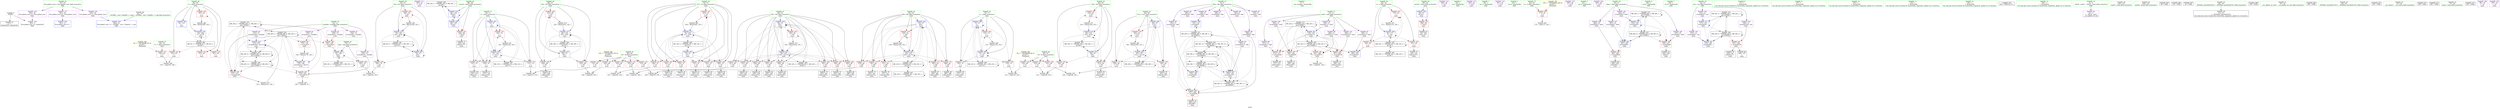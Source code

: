 digraph "SVFG" {
	label="SVFG";

	Node0x56217f59d7e0 [shape=record,color=grey,label="{NodeID: 0\nNullPtr}"];
	Node0x56217f59d7e0 -> Node0x56217f5a4110[style=solid];
	Node0x56217f59d7e0 -> Node0x56217f5d0db0[style=solid];
	Node0x56217f5ff3f0 [shape=record,color=yellow,style=double,label="{NodeID: 360\n4V_1 = ENCHI(MR_4V_0)\npts\{63 \}\nFun[main]}"];
	Node0x56217f5ff3f0 -> Node0x56217f5d3080[style=dashed];
	Node0x56217f5ddac0 [shape=record,color=grey,label="{NodeID: 277\n166 = cmp(164, 165, )\n}"];
	Node0x56217f5d0db0 [shape=record,color=blue, style = dotted,label="{NodeID: 194\n383\<--3\nllvm.global_ctors_2\<--dummyVal\nGlob }"];
	Node0x56217f5ce970 [shape=record,color=purple,label="{NodeID: 111\n109\<--20\n\<--.str.1\nmain\n}"];
	Node0x56217f5a1c00 [shape=record,color=green,label="{NodeID: 28\n64\<--65\nt\<--t_field_insensitive\nmain\n}"];
	Node0x56217f5a1c00 -> Node0x56217f5d3150[style=solid];
	Node0x56217f5a1c00 -> Node0x56217f5d3220[style=solid];
	Node0x56217f5a1c00 -> Node0x56217f5d32f0[style=solid];
	Node0x56217f5a1c00 -> Node0x56217f5d33c0[style=solid];
	Node0x56217f5a1c00 -> Node0x56217f5d0f50[style=solid];
	Node0x56217f5a1c00 -> Node0x56217f5d2af0[style=solid];
	Node0x56217f5ed2c0 [shape=record,color=black,label="{NodeID: 305\nMR_30V_2 = PHI(MR_30V_6, MR_30V_1, )\npts\{89 \}\n}"];
	Node0x56217f5ed2c0 -> Node0x56217f5d2130[style=dashed];
	Node0x56217f5d2470 [shape=record,color=blue,label="{NodeID: 222\n92\<--97\nj85\<--\nmain\n}"];
	Node0x56217f5d2470 -> Node0x56217f5d5920[style=dashed];
	Node0x56217f5d2470 -> Node0x56217f5d59f0[style=dashed];
	Node0x56217f5d2470 -> Node0x56217f5d5ac0[style=dashed];
	Node0x56217f5d2470 -> Node0x56217f5d5b90[style=dashed];
	Node0x56217f5d2470 -> Node0x56217f5d5c60[style=dashed];
	Node0x56217f5d2470 -> Node0x56217f5d5d30[style=dashed];
	Node0x56217f5d2470 -> Node0x56217f5d26e0[style=dashed];
	Node0x56217f5d2470 -> Node0x56217f5f90c0[style=dashed];
	Node0x56217f5d3f20 [shape=record,color=red,label="{NodeID: 139\n126\<--72\n\<--j\nmain\n}"];
	Node0x56217f5d3f20 -> Node0x56217f5a4380[style=solid];
	Node0x56217f5a4860 [shape=record,color=black,label="{NodeID: 56\n189\<--188\nidxprom35\<--\nmain\n}"];
	Node0x56217f5d55e0 [shape=record,color=red,label="{NodeID: 167\n269\<--90\n\<--i63\nmain\n}"];
	Node0x56217f5d55e0 -> Node0x56217f5cf2e0[style=solid];
	Node0x56217f5d0250 [shape=record,color=purple,label="{NodeID: 84\n128\<--8\narrayidx9\<--like\nmain\n}"];
	Node0x56217f5d0250 -> Node0x56217f5d11c0[style=solid];
	Node0x56217f59d6c0 [shape=record,color=green,label="{NodeID: 1\n7\<--1\n__dso_handle\<--dummyObj\nGlob }"];
	Node0x56217f5ddc40 [shape=record,color=grey,label="{NodeID: 278\n262 = cmp(261, 140, )\n}"];
	Node0x56217f5d0e80 [shape=record,color=blue,label="{NodeID: 195\n60\<--97\nretval\<--\nmain\n}"];
	Node0x56217f5d0e80 -> Node0x56217f5d2fb0[style=dashed];
	Node0x56217f5cea40 [shape=record,color=purple,label="{NodeID: 112\n168\<--20\n\<--.str.1\nmain\n}"];
	Node0x56217f5a1cd0 [shape=record,color=green,label="{NodeID: 29\n66\<--67\nN\<--N_field_insensitive\nmain\n}"];
	Node0x56217f5a1cd0 -> Node0x56217f5d3490[style=solid];
	Node0x56217f5a1cd0 -> Node0x56217f5d3560[style=solid];
	Node0x56217f5a1cd0 -> Node0x56217f5d3630[style=solid];
	Node0x56217f5ed7c0 [shape=record,color=black,label="{NodeID: 306\nMR_32V_2 = PHI(MR_32V_5, MR_32V_1, )\npts\{91 \}\n}"];
	Node0x56217f5ed7c0 -> Node0x56217f5d2200[style=dashed];
	Node0x56217f5d2540 [shape=record,color=blue,label="{NodeID: 223\n309\<--130\narrayidx107\<--\nmain\n}"];
	Node0x56217f5d2540 -> Node0x56217f5f31c0[style=dashed];
	Node0x56217f5d3ff0 [shape=record,color=red,label="{NodeID: 140\n132\<--72\n\<--j\nmain\n}"];
	Node0x56217f5d3ff0 -> Node0x56217f5dcd40[style=solid];
	Node0x56217f5ced60 [shape=record,color=black,label="{NodeID: 57\n192\<--191\nidxprom37\<--\nmain\n}"];
	Node0x56217f5d56b0 [shape=record,color=red,label="{NodeID: 168\n291\<--90\n\<--i63\nmain\n}"];
	Node0x56217f5d56b0 -> Node0x56217f5cf6f0[style=solid];
	Node0x56217f5d0320 [shape=record,color=purple,label="{NodeID: 85\n190\<--8\narrayidx36\<--like\nmain\n}"];
	Node0x56217f5a33e0 [shape=record,color=green,label="{NodeID: 2\n18\<--1\n.str\<--dummyObj\nGlob }"];
	Node0x56217f5ff5b0 [shape=record,color=yellow,style=double,label="{NodeID: 362\n8V_1 = ENCHI(MR_8V_0)\npts\{67 \}\nFun[main]}"];
	Node0x56217f5ff5b0 -> Node0x56217f5d3490[style=dashed];
	Node0x56217f5ff5b0 -> Node0x56217f5d3560[style=dashed];
	Node0x56217f5ff5b0 -> Node0x56217f5d3630[style=dashed];
	Node0x56217f5dddc0 [shape=record,color=grey,label="{NodeID: 279\n150 = cmp(148, 149, )\n}"];
	Node0x56217f5d0f50 [shape=record,color=blue,label="{NodeID: 196\n64\<--103\nt\<--\nmain\n}"];
	Node0x56217f5d0f50 -> Node0x56217f5ea1c0[style=dashed];
	Node0x56217f5ceb10 [shape=record,color=purple,label="{NodeID: 113\n334\<--22\n\<--.str.2\nmain\n}"];
	Node0x56217f5a1da0 [shape=record,color=green,label="{NodeID: 30\n68\<--69\nM\<--M_field_insensitive\nmain\n}"];
	Node0x56217f5a1da0 -> Node0x56217f5d3700[style=solid];
	Node0x56217f5a1da0 -> Node0x56217f5d37d0[style=solid];
	Node0x56217f5a1da0 -> Node0x56217f5d38a0[style=solid];
	Node0x56217f5a1da0 -> Node0x56217f5d3970[style=solid];
	Node0x56217f5a1da0 -> Node0x56217f5d3a40[style=solid];
	Node0x56217f5edcc0 [shape=record,color=black,label="{NodeID: 307\nMR_34V_2 = PHI(MR_34V_7, MR_34V_1, )\npts\{93 \}\n}"];
	Node0x56217f5edcc0 -> Node0x56217f5d2470[style=dashed];
	Node0x56217f5edcc0 -> Node0x56217f5edcc0[style=dashed];
	Node0x56217f5edcc0 -> Node0x56217f5f90c0[style=dashed];
	Node0x56217f5d2610 [shape=record,color=blue,label="{NodeID: 224\n313\<--315\narrayidx109\<--dec110\nmain\n}"];
	Node0x56217f5d2610 -> Node0x56217f5f36c0[style=dashed];
	Node0x56217f5d40c0 [shape=record,color=red,label="{NodeID: 141\n148\<--74\n\<--i15\nmain\n}"];
	Node0x56217f5d40c0 -> Node0x56217f5dddc0[style=solid];
	Node0x56217f5cedf0 [shape=record,color=black,label="{NodeID: 58\n214\<--213\nidxprom49\<--\nmain\n}"];
	Node0x56217f5d5780 [shape=record,color=red,label="{NodeID: 169\n304\<--90\n\<--i63\nmain\n}"];
	Node0x56217f5d5780 -> Node0x56217f5cfa30[style=solid];
	Node0x56217f5d03f0 [shape=record,color=purple,label="{NodeID: 86\n193\<--8\narrayidx38\<--like\nmain\n}"];
	Node0x56217f5d03f0 -> Node0x56217f5d19e0[style=solid];
	Node0x56217f5a3470 [shape=record,color=green,label="{NodeID: 3\n20\<--1\n.str.1\<--dummyObj\nGlob }"];
	Node0x56217f5ff690 [shape=record,color=yellow,style=double,label="{NodeID: 363\n10V_1 = ENCHI(MR_10V_0)\npts\{69 \}\nFun[main]}"];
	Node0x56217f5ff690 -> Node0x56217f5d3700[style=dashed];
	Node0x56217f5ff690 -> Node0x56217f5d37d0[style=dashed];
	Node0x56217f5ff690 -> Node0x56217f5d38a0[style=dashed];
	Node0x56217f5ff690 -> Node0x56217f5d3970[style=dashed];
	Node0x56217f5ff690 -> Node0x56217f5d3a40[style=dashed];
	Node0x56217f5ddf40 [shape=record,color=grey,label="{NodeID: 280\n211 = cmp(209, 210, )\n}"];
	Node0x56217f5d1020 [shape=record,color=blue,label="{NodeID: 197\n70\<--97\ni\<--\nmain\n}"];
	Node0x56217f5d1020 -> Node0x56217f5d3b10[style=dashed];
	Node0x56217f5d1020 -> Node0x56217f5d3be0[style=dashed];
	Node0x56217f5d1020 -> Node0x56217f5d3cb0[style=dashed];
	Node0x56217f5d1020 -> Node0x56217f5d3d80[style=dashed];
	Node0x56217f5d1020 -> Node0x56217f5d1430[style=dashed];
	Node0x56217f5d1020 -> Node0x56217f5ea6c0[style=dashed];
	Node0x56217f5cebe0 [shape=record,color=purple,label="{NodeID: 114\n351\<--24\n\<--.str.3\nmain\n}"];
	Node0x56217f5a1e70 [shape=record,color=green,label="{NodeID: 31\n70\<--71\ni\<--i_field_insensitive\nmain\n}"];
	Node0x56217f5a1e70 -> Node0x56217f5d3b10[style=solid];
	Node0x56217f5a1e70 -> Node0x56217f5d3be0[style=solid];
	Node0x56217f5a1e70 -> Node0x56217f5d3cb0[style=solid];
	Node0x56217f5a1e70 -> Node0x56217f5d3d80[style=solid];
	Node0x56217f5a1e70 -> Node0x56217f5d1020[style=solid];
	Node0x56217f5a1e70 -> Node0x56217f5d1430[style=solid];
	Node0x56217f5ee1c0 [shape=record,color=black,label="{NodeID: 308\nMR_36V_2 = PHI(MR_36V_3, MR_36V_1, )\npts\{95 \}\n}"];
	Node0x56217f5ee1c0 -> Node0x56217f5d2950[style=dashed];
	Node0x56217f5ee1c0 -> Node0x56217f5ee1c0[style=dashed];
	Node0x56217f5d26e0 [shape=record,color=blue,label="{NodeID: 225\n92\<--319\nj85\<--inc112\nmain\n}"];
	Node0x56217f5d26e0 -> Node0x56217f5d5920[style=dashed];
	Node0x56217f5d26e0 -> Node0x56217f5d59f0[style=dashed];
	Node0x56217f5d26e0 -> Node0x56217f5d5ac0[style=dashed];
	Node0x56217f5d26e0 -> Node0x56217f5d5b90[style=dashed];
	Node0x56217f5d26e0 -> Node0x56217f5d5c60[style=dashed];
	Node0x56217f5d26e0 -> Node0x56217f5d5d30[style=dashed];
	Node0x56217f5d26e0 -> Node0x56217f5d26e0[style=dashed];
	Node0x56217f5d26e0 -> Node0x56217f5f90c0[style=dashed];
	Node0x56217f5d4190 [shape=record,color=red,label="{NodeID: 142\n152\<--74\n\<--i15\nmain\n}"];
	Node0x56217f5d4190 -> Node0x56217f5a4520[style=solid];
	Node0x56217f5cee80 [shape=record,color=black,label="{NodeID: 59\n229\<--228\nidxprom58\<--\nmain\n}"];
	Node0x56217f5d5850 [shape=record,color=red,label="{NodeID: 170\n324\<--90\n\<--i63\nmain\n}"];
	Node0x56217f5d5850 -> Node0x56217f5dd340[style=solid];
	Node0x56217f5d04c0 [shape=record,color=purple,label="{NodeID: 87\n290\<--8\narrayidx94\<--like\nmain\n}"];
	Node0x56217f5a2a80 [shape=record,color=green,label="{NodeID: 4\n22\<--1\n.str.2\<--dummyObj\nGlob }"];
	Node0x56217f5de0c0 [shape=record,color=grey,label="{NodeID: 281\n174 = cmp(173, 103, )\n}"];
	Node0x56217f5d10f0 [shape=record,color=blue,label="{NodeID: 198\n72\<--97\nj\<--\nmain\n}"];
	Node0x56217f5d10f0 -> Node0x56217f5d3e50[style=dashed];
	Node0x56217f5d10f0 -> Node0x56217f5d3f20[style=dashed];
	Node0x56217f5d10f0 -> Node0x56217f5d3ff0[style=dashed];
	Node0x56217f5d10f0 -> Node0x56217f5d10f0[style=dashed];
	Node0x56217f5d10f0 -> Node0x56217f5d1290[style=dashed];
	Node0x56217f5d10f0 -> Node0x56217f5eabc0[style=dashed];
	Node0x56217f5cecb0 [shape=record,color=purple,label="{NodeID: 115\n358\<--26\n\<--.str.4\nmain\n}"];
	Node0x56217f5a1f40 [shape=record,color=green,label="{NodeID: 32\n72\<--73\nj\<--j_field_insensitive\nmain\n}"];
	Node0x56217f5a1f40 -> Node0x56217f5d3e50[style=solid];
	Node0x56217f5a1f40 -> Node0x56217f5d3f20[style=solid];
	Node0x56217f5a1f40 -> Node0x56217f5d3ff0[style=solid];
	Node0x56217f5a1f40 -> Node0x56217f5d10f0[style=solid];
	Node0x56217f5a1f40 -> Node0x56217f5d1290[style=solid];
	Node0x56217f5ee6c0 [shape=record,color=black,label="{NodeID: 309\nMR_38V_2 = PHI(MR_38V_14, MR_38V_1, )\npts\{90000 \}\n}"];
	Node0x56217f5ee6c0 -> Node0x56217f5d66f0[style=dashed];
	Node0x56217f5ee6c0 -> Node0x56217f5d2540[style=dashed];
	Node0x56217f5ee6c0 -> Node0x56217f5e92c0[style=dashed];
	Node0x56217f5ee6c0 -> Node0x56217f5ee6c0[style=dashed];
	Node0x56217f5ee6c0 -> Node0x56217f5f31c0[style=dashed];
	Node0x56217f5ee6c0 -> Node0x56217f5f54c0[style=dashed];
	Node0x56217f5ee6c0 -> Node0x56217f5f95c0[style=dashed];
	Node0x56217f5d27b0 [shape=record,color=blue,label="{NodeID: 226\n88\<--195\nfound\<--\nmain\n}"];
	Node0x56217f5d27b0 -> Node0x56217f5d5100[style=dashed];
	Node0x56217f5d27b0 -> Node0x56217f5d2130[style=dashed];
	Node0x56217f5d27b0 -> Node0x56217f5ed2c0[style=dashed];
	Node0x56217f5d4260 [shape=record,color=red,label="{NodeID: 143\n157\<--74\n\<--i15\nmain\n}"];
	Node0x56217f5d4260 -> Node0x56217f5a45f0[style=solid];
	Node0x56217f5cef10 [shape=record,color=black,label="{NodeID: 60\n246\<--245\nidxprom67\<--\nmain\n}"];
	Node0x56217f5d5920 [shape=record,color=red,label="{NodeID: 171\n278\<--92\n\<--j85\nmain\n}"];
	Node0x56217f5d5920 -> Node0x56217f5de3c0[style=solid];
	Node0x56217f5d0590 [shape=record,color=purple,label="{NodeID: 88\n296\<--8\narrayidx98\<--like\nmain\n}"];
	Node0x56217f5d0590 -> Node0x56217f5d66f0[style=solid];
	Node0x56217f5a2b10 [shape=record,color=green,label="{NodeID: 5\n24\<--1\n.str.3\<--dummyObj\nGlob }"];
	Node0x56217f5de240 [shape=record,color=grey,label="{NodeID: 282\n226 = cmp(224, 225, )\n}"];
	Node0x56217f5d11c0 [shape=record,color=blue,label="{NodeID: 199\n128\<--130\narrayidx9\<--\nmain\n}"];
	Node0x56217f5d11c0 -> Node0x56217f5f54c0[style=dashed];
	Node0x56217f5d2c70 [shape=record,color=purple,label="{NodeID: 116\n362\<--28\n\<--.str.5\nmain\n}"];
	Node0x56217f5a2010 [shape=record,color=green,label="{NodeID: 33\n74\<--75\ni15\<--i15_field_insensitive\nmain\n}"];
	Node0x56217f5a2010 -> Node0x56217f5d40c0[style=solid];
	Node0x56217f5a2010 -> Node0x56217f5d4190[style=solid];
	Node0x56217f5a2010 -> Node0x56217f5d4260[style=solid];
	Node0x56217f5a2010 -> Node0x56217f5d4330[style=solid];
	Node0x56217f5a2010 -> Node0x56217f5d4400[style=solid];
	Node0x56217f5a2010 -> Node0x56217f5d44d0[style=solid];
	Node0x56217f5a2010 -> Node0x56217f5d45a0[style=solid];
	Node0x56217f5a2010 -> Node0x56217f5d1500[style=solid];
	Node0x56217f5a2010 -> Node0x56217f5d1b80[style=solid];
	Node0x56217f5eebc0 [shape=record,color=black,label="{NodeID: 310\nMR_40V_2 = PHI(MR_40V_11, MR_40V_1, )\npts\{110000 \}\n}"];
	Node0x56217f5eebc0 -> Node0x56217f5d6070[style=dashed];
	Node0x56217f5eebc0 -> Node0x56217f5d62e0[style=dashed];
	Node0x56217f5eebc0 -> Node0x56217f5d6890[style=dashed];
	Node0x56217f5eebc0 -> Node0x56217f5d2610[style=dashed];
	Node0x56217f5eebc0 -> Node0x56217f5e97c0[style=dashed];
	Node0x56217f5eebc0 -> Node0x56217f5eebc0[style=dashed];
	Node0x56217f5eebc0 -> Node0x56217f5f36c0[style=dashed];
	Node0x56217f5eebc0 -> Node0x56217f5f9ac0[style=dashed];
	Node0x56217f5d2880 [shape=record,color=blue,label="{NodeID: 227\n90\<--325\ni63\<--inc115\nmain\n}"];
	Node0x56217f5d2880 -> Node0x56217f5d51d0[style=dashed];
	Node0x56217f5d2880 -> Node0x56217f5d52a0[style=dashed];
	Node0x56217f5d2880 -> Node0x56217f5d5370[style=dashed];
	Node0x56217f5d2880 -> Node0x56217f5d5440[style=dashed];
	Node0x56217f5d2880 -> Node0x56217f5d5510[style=dashed];
	Node0x56217f5d2880 -> Node0x56217f5d55e0[style=dashed];
	Node0x56217f5d2880 -> Node0x56217f5d56b0[style=dashed];
	Node0x56217f5d2880 -> Node0x56217f5d5780[style=dashed];
	Node0x56217f5d2880 -> Node0x56217f5d5850[style=dashed];
	Node0x56217f5d2880 -> Node0x56217f5d2200[style=dashed];
	Node0x56217f5d2880 -> Node0x56217f5d2880[style=dashed];
	Node0x56217f5d2880 -> Node0x56217f5ed7c0[style=dashed];
	Node0x56217f5d4330 [shape=record,color=red,label="{NodeID: 144\n176\<--74\n\<--i15\nmain\n}"];
	Node0x56217f5d4330 -> Node0x56217f5a46c0[style=solid];
	Node0x56217f5cefa0 [shape=record,color=black,label="{NodeID: 61\n249\<--248\ntobool\<--\nmain\n}"];
	Node0x56217f5d59f0 [shape=record,color=red,label="{NodeID: 172\n282\<--92\n\<--j85\nmain\n}"];
	Node0x56217f5d59f0 -> Node0x56217f5cf480[style=solid];
	Node0x56217f5d0660 [shape=record,color=purple,label="{NodeID: 89\n303\<--8\narrayidx103\<--like\nmain\n}"];
	Node0x56217f5a3920 [shape=record,color=green,label="{NodeID: 6\n26\<--1\n.str.4\<--dummyObj\nGlob }"];
	Node0x56217f5de3c0 [shape=record,color=grey,label="{NodeID: 283\n280 = cmp(278, 279, )\n}"];
	Node0x56217f5d1290 [shape=record,color=blue,label="{NodeID: 200\n72\<--133\nj\<--inc\nmain\n}"];
	Node0x56217f5d1290 -> Node0x56217f5d3e50[style=dashed];
	Node0x56217f5d1290 -> Node0x56217f5d3f20[style=dashed];
	Node0x56217f5d1290 -> Node0x56217f5d3ff0[style=dashed];
	Node0x56217f5d1290 -> Node0x56217f5d10f0[style=dashed];
	Node0x56217f5d1290 -> Node0x56217f5d1290[style=dashed];
	Node0x56217f5d1290 -> Node0x56217f5eabc0[style=dashed];
	Node0x56217f5d2d40 [shape=record,color=purple,label="{NodeID: 117\n381\<--30\nllvm.global_ctors_0\<--llvm.global_ctors\nGlob }"];
	Node0x56217f5d2d40 -> Node0x56217f5d0c10[style=solid];
	Node0x56217f5a20e0 [shape=record,color=green,label="{NodeID: 34\n76\<--77\ntmp\<--tmp_field_insensitive\nmain\n}"];
	Node0x56217f5a20e0 -> Node0x56217f5d4670[style=solid];
	Node0x56217f5a20e0 -> Node0x56217f5d15d0[style=solid];
	Node0x56217f5ef0c0 [shape=record,color=black,label="{NodeID: 311\nMR_42V_2 = PHI(MR_42V_5, MR_42V_1, )\npts\{130000 \}\n}"];
	Node0x56217f5ef0c0 -> Node0x56217f5d63b0[style=dashed];
	Node0x56217f5ef0c0 -> Node0x56217f5d6480[style=dashed];
	Node0x56217f5ef0c0 -> Node0x56217f5d6620[style=dashed];
	Node0x56217f5ef0c0 -> Node0x56217f5d67c0[style=dashed];
	Node0x56217f5ef0c0 -> Node0x56217f5d1360[style=dashed];
	Node0x56217f5ef0c0 -> Node0x56217f5e9cc0[style=dashed];
	Node0x56217f5ef0c0 -> Node0x56217f5ef0c0[style=dashed];
	Node0x56217f5d2950 [shape=record,color=blue,label="{NodeID: 228\n94\<--97\ni121\<--\nmain\n}"];
	Node0x56217f5d2950 -> Node0x56217f5d5e00[style=dashed];
	Node0x56217f5d2950 -> Node0x56217f5d5ed0[style=dashed];
	Node0x56217f5d2950 -> Node0x56217f5d5fa0[style=dashed];
	Node0x56217f5d2950 -> Node0x56217f5d2a20[style=dashed];
	Node0x56217f5d2950 -> Node0x56217f5ee1c0[style=dashed];
	Node0x56217f5d4400 [shape=record,color=red,label="{NodeID: 145\n183\<--74\n\<--i15\nmain\n}"];
	Node0x56217f5d4400 -> Node0x56217f5a4790[style=solid];
	Node0x56217f5cf070 [shape=record,color=black,label="{NodeID: 62\n252\<--251\nidxprom69\<--\nmain\n}"];
	Node0x56217f5d5ac0 [shape=record,color=red,label="{NodeID: 173\n288\<--92\n\<--j85\nmain\n}"];
	Node0x56217f5d5ac0 -> Node0x56217f5cf620[style=solid];
	Node0x56217f5d0730 [shape=record,color=purple,label="{NodeID: 90\n309\<--8\narrayidx107\<--like\nmain\n}"];
	Node0x56217f5d0730 -> Node0x56217f5d2540[style=solid];
	Node0x56217f5a39b0 [shape=record,color=green,label="{NodeID: 7\n28\<--1\n.str.5\<--dummyObj\nGlob }"];
	Node0x56217f5de540 [shape=record,color=grey,label="{NodeID: 284\n107 = cmp(105, 106, )\n}"];
	Node0x56217f5d1360 [shape=record,color=blue,label="{NodeID: 201\n138\<--140\narrayidx11\<--\nmain\n}"];
	Node0x56217f5d1360 -> Node0x56217f5d63b0[style=dashed];
	Node0x56217f5d1360 -> Node0x56217f5d6480[style=dashed];
	Node0x56217f5d1360 -> Node0x56217f5d6620[style=dashed];
	Node0x56217f5d1360 -> Node0x56217f5d67c0[style=dashed];
	Node0x56217f5d1360 -> Node0x56217f5d1360[style=dashed];
	Node0x56217f5d1360 -> Node0x56217f5e9cc0[style=dashed];
	Node0x56217f5d1360 -> Node0x56217f5ef0c0[style=dashed];
	Node0x56217f5d2e10 [shape=record,color=purple,label="{NodeID: 118\n382\<--30\nllvm.global_ctors_1\<--llvm.global_ctors\nGlob }"];
	Node0x56217f5d2e10 -> Node0x56217f5d0ce0[style=solid];
	Node0x56217f5a21b0 [shape=record,color=green,label="{NodeID: 35\n78\<--79\nj24\<--j24_field_insensitive\nmain\n}"];
	Node0x56217f5a21b0 -> Node0x56217f5d4740[style=solid];
	Node0x56217f5a21b0 -> Node0x56217f5d4810[style=solid];
	Node0x56217f5a21b0 -> Node0x56217f5d16a0[style=solid];
	Node0x56217f5a21b0 -> Node0x56217f5d1ab0[style=solid];
	Node0x56217f5ef5c0 [shape=record,color=black,label="{NodeID: 312\nMR_44V_2 = PHI(MR_44V_7, MR_44V_1, )\npts\{150000 \}\n}"];
	Node0x56217f5ef5c0 -> Node0x56217f5d1d20[style=dashed];
	Node0x56217f5ef5c0 -> Node0x56217f5d23a0[style=dashed];
	Node0x56217f5ef5c0 -> Node0x56217f5ef5c0[style=dashed];
	Node0x56217f5ef5c0 -> Node0x56217f5f9fc0[style=dashed];
	Node0x56217f5d2a20 [shape=record,color=blue,label="{NodeID: 229\n94\<--355\ni121\<--inc130\nmain\n}"];
	Node0x56217f5d2a20 -> Node0x56217f5d5e00[style=dashed];
	Node0x56217f5d2a20 -> Node0x56217f5d5ed0[style=dashed];
	Node0x56217f5d2a20 -> Node0x56217f5d5fa0[style=dashed];
	Node0x56217f5d2a20 -> Node0x56217f5d2a20[style=dashed];
	Node0x56217f5d2a20 -> Node0x56217f5ee1c0[style=dashed];
	Node0x56217f5d44d0 [shape=record,color=red,label="{NodeID: 146\n188\<--74\n\<--i15\nmain\n}"];
	Node0x56217f5d44d0 -> Node0x56217f5a4860[style=solid];
	Node0x56217f5cf140 [shape=record,color=black,label="{NodeID: 63\n259\<--258\nidxprom74\<--\nmain\n}"];
	Node0x56217f5d5b90 [shape=record,color=red,label="{NodeID: 174\n301\<--92\n\<--j85\nmain\n}"];
	Node0x56217f5d5b90 -> Node0x56217f5cf960[style=solid];
	Node0x56217f5d0800 [shape=record,color=purple,label="{NodeID: 91\n154\<--10\narrayidx20\<--numlike\nmain\n}"];
	Node0x56217f5a3a40 [shape=record,color=green,label="{NodeID: 8\n31\<--1\n\<--dummyObj\nCan only get source location for instruction, argument, global var or function.}"];
	Node0x56217f5de6c0 [shape=record,color=grey,label="{NodeID: 285\n121 = cmp(119, 120, )\n}"];
	Node0x56217f5d1430 [shape=record,color=blue,label="{NodeID: 202\n70\<--143\ni\<--inc13\nmain\n}"];
	Node0x56217f5d1430 -> Node0x56217f5d3b10[style=dashed];
	Node0x56217f5d1430 -> Node0x56217f5d3be0[style=dashed];
	Node0x56217f5d1430 -> Node0x56217f5d3cb0[style=dashed];
	Node0x56217f5d1430 -> Node0x56217f5d3d80[style=dashed];
	Node0x56217f5d1430 -> Node0x56217f5d1430[style=dashed];
	Node0x56217f5d1430 -> Node0x56217f5ea6c0[style=dashed];
	Node0x56217f5d2ee0 [shape=record,color=purple,label="{NodeID: 119\n383\<--30\nllvm.global_ctors_2\<--llvm.global_ctors\nGlob }"];
	Node0x56217f5d2ee0 -> Node0x56217f5d0db0[style=solid];
	Node0x56217f5a2280 [shape=record,color=green,label="{NodeID: 36\n80\<--81\na\<--a_field_insensitive\nmain\n}"];
	Node0x56217f5a2280 -> Node0x56217f5d48e0[style=solid];
	Node0x56217f5a2280 -> Node0x56217f5d49b0[style=solid];
	Node0x56217f5a2280 -> Node0x56217f5d4a80[style=solid];
	Node0x56217f5a2280 -> Node0x56217f5d1770[style=solid];
	Node0x56217f5efac0 [shape=record,color=black,label="{NodeID: 313\nMR_46V_2 = PHI(MR_46V_7, MR_46V_1, )\npts\{170000 \}\n}"];
	Node0x56217f5efac0 -> Node0x56217f5d6210[style=dashed];
	Node0x56217f5efac0 -> Node0x56217f5d1f90[style=dashed];
	Node0x56217f5efac0 -> Node0x56217f5d22d0[style=dashed];
	Node0x56217f5efac0 -> Node0x56217f5efac0[style=dashed];
	Node0x56217f5efac0 -> Node0x56217f5fa4c0[style=dashed];
	Node0x56217f5d2af0 [shape=record,color=blue,label="{NodeID: 230\n64\<--366\nt\<--inc135\nmain\n}"];
	Node0x56217f5d2af0 -> Node0x56217f5ea1c0[style=dashed];
	Node0x56217f5d45a0 [shape=record,color=red,label="{NodeID: 147\n203\<--74\n\<--i15\nmain\n}"];
	Node0x56217f5d45a0 -> Node0x56217f5dc740[style=solid];
	Node0x56217f5cf210 [shape=record,color=black,label="{NodeID: 64\n266\<--265\nidxprom79\<--\nmain\n}"];
	Node0x56217f5d5c60 [shape=record,color=red,label="{NodeID: 175\n311\<--92\n\<--j85\nmain\n}"];
	Node0x56217f5d5c60 -> Node0x56217f5cfbd0[style=solid];
	Node0x56217f5d08d0 [shape=record,color=purple,label="{NodeID: 92\n159\<--10\narrayidx23\<--numlike\nmain\n}"];
	Node0x56217f5d08d0 -> Node0x56217f5d6070[style=solid];
	Node0x56217f5a2d60 [shape=record,color=green,label="{NodeID: 9\n97\<--1\n\<--dummyObj\nCan only get source location for instruction, argument, global var or function.}"];
	Node0x56217f5de840 [shape=record,color=grey,label="{NodeID: 286\n115 = cmp(113, 114, )\n}"];
	Node0x56217f5d1500 [shape=record,color=blue,label="{NodeID: 203\n74\<--97\ni15\<--\nmain\n}"];
	Node0x56217f5d1500 -> Node0x56217f5d40c0[style=dashed];
	Node0x56217f5d1500 -> Node0x56217f5d4190[style=dashed];
	Node0x56217f5d1500 -> Node0x56217f5d4260[style=dashed];
	Node0x56217f5d1500 -> Node0x56217f5d4330[style=dashed];
	Node0x56217f5d1500 -> Node0x56217f5d4400[style=dashed];
	Node0x56217f5d1500 -> Node0x56217f5d44d0[style=dashed];
	Node0x56217f5d1500 -> Node0x56217f5d45a0[style=dashed];
	Node0x56217f5d1500 -> Node0x56217f5d1b80[style=dashed];
	Node0x56217f5d1500 -> Node0x56217f5eb0c0[style=dashed];
	Node0x56217f5d2fb0 [shape=record,color=red,label="{NodeID: 120\n369\<--60\n\<--retval\nmain\n}"];
	Node0x56217f5d2fb0 -> Node0x56217f5cffe0[style=solid];
	Node0x56217f5a2350 [shape=record,color=green,label="{NodeID: 37\n82\<--83\nb\<--b_field_insensitive\nmain\n}"];
	Node0x56217f5a2350 -> Node0x56217f5d4b50[style=solid];
	Node0x56217f5d4670 [shape=record,color=red,label="{NodeID: 148\n165\<--76\n\<--tmp\nmain\n}"];
	Node0x56217f5d4670 -> Node0x56217f5ddac0[style=solid];
	Node0x56217f5cf2e0 [shape=record,color=black,label="{NodeID: 65\n270\<--269\nidxprom81\<--\nmain\n}"];
	Node0x56217f5d5d30 [shape=record,color=red,label="{NodeID: 176\n318\<--92\n\<--j85\nmain\n}"];
	Node0x56217f5d5d30 -> Node0x56217f5dcec0[style=solid];
	Node0x56217f5d09a0 [shape=record,color=purple,label="{NodeID: 93\n178\<--10\narrayidx31\<--numlike\nmain\n}"];
	Node0x56217f5d09a0 -> Node0x56217f5d6140[style=solid];
	Node0x56217f5d09a0 -> Node0x56217f5d1840[style=solid];
	Node0x56217f5a2df0 [shape=record,color=green,label="{NodeID: 10\n103\<--1\n\<--dummyObj\nCan only get source location for instruction, argument, global var or function.}"];
	Node0x56217f5ffcb0 [shape=record,color=yellow,style=double,label="{NodeID: 370\n24V_1 = ENCHI(MR_24V_0)\npts\{83 \}\nFun[main]}"];
	Node0x56217f5ffcb0 -> Node0x56217f5d4b50[style=dashed];
	Node0x56217f5de9c0 [shape=record,color=grey,label="{NodeID: 287\n255 = cmp(254, 97, )\n}"];
	Node0x56217f5d15d0 [shape=record,color=blue,label="{NodeID: 204\n76\<--160\ntmp\<--\nmain\n}"];
	Node0x56217f5d15d0 -> Node0x56217f5d4670[style=dashed];
	Node0x56217f5d15d0 -> Node0x56217f5d15d0[style=dashed];
	Node0x56217f5d15d0 -> Node0x56217f5eb5c0[style=dashed];
	Node0x56217f5d3080 [shape=record,color=red,label="{NodeID: 121\n106\<--62\n\<--T\nmain\n}"];
	Node0x56217f5d3080 -> Node0x56217f5de540[style=solid];
	Node0x56217f5a2420 [shape=record,color=green,label="{NodeID: 38\n84\<--85\ni45\<--i45_field_insensitive\nmain\n}"];
	Node0x56217f5a2420 -> Node0x56217f5d4c20[style=solid];
	Node0x56217f5a2420 -> Node0x56217f5d4cf0[style=solid];
	Node0x56217f5a2420 -> Node0x56217f5d4dc0[style=solid];
	Node0x56217f5a2420 -> Node0x56217f5d1c50[style=solid];
	Node0x56217f5a2420 -> Node0x56217f5d1df0[style=solid];
	Node0x56217f5d4740 [shape=record,color=red,label="{NodeID: 149\n164\<--78\n\<--j24\nmain\n}"];
	Node0x56217f5d4740 -> Node0x56217f5ddac0[style=solid];
	Node0x56217f5cf3b0 [shape=record,color=black,label="{NodeID: 66\n273\<--272\nidxprom83\<--\nmain\n}"];
	Node0x56217f5f90c0 [shape=record,color=black,label="{NodeID: 343\nMR_34V_8 = PHI(MR_34V_5, MR_34V_3, )\npts\{93 \}\n}"];
	Node0x56217f5f90c0 -> Node0x56217f5d2470[style=dashed];
	Node0x56217f5f90c0 -> Node0x56217f5edcc0[style=dashed];
	Node0x56217f5f90c0 -> Node0x56217f5f90c0[style=dashed];
	Node0x56217f5d5e00 [shape=record,color=red,label="{NodeID: 177\n340\<--94\n\<--i121\nmain\n}"];
	Node0x56217f5d5e00 -> Node0x56217f5dd940[style=solid];
	Node0x56217f5d0a70 [shape=record,color=purple,label="{NodeID: 94\n253\<--10\narrayidx70\<--numlike\nmain\n}"];
	Node0x56217f5d0a70 -> Node0x56217f5d62e0[style=solid];
	Node0x56217f5a2ec0 [shape=record,color=green,label="{NodeID: 11\n130\<--1\n\<--dummyObj\nCan only get source location for instruction, argument, global var or function.}"];
	Node0x56217f5deb40 [shape=record,color=grey,label="{NodeID: 288\n243 = cmp(241, 242, )\n}"];
	Node0x56217f5d16a0 [shape=record,color=blue,label="{NodeID: 205\n78\<--97\nj24\<--\nmain\n}"];
	Node0x56217f5d16a0 -> Node0x56217f5d4740[style=dashed];
	Node0x56217f5d16a0 -> Node0x56217f5d4810[style=dashed];
	Node0x56217f5d16a0 -> Node0x56217f5d16a0[style=dashed];
	Node0x56217f5d16a0 -> Node0x56217f5d1ab0[style=dashed];
	Node0x56217f5d16a0 -> Node0x56217f5ec2d0[style=dashed];
	Node0x56217f5d3150 [shape=record,color=red,label="{NodeID: 122\n105\<--64\n\<--t\nmain\n}"];
	Node0x56217f5d3150 -> Node0x56217f5de540[style=solid];
	Node0x56217f5a24f0 [shape=record,color=green,label="{NodeID: 39\n86\<--87\ni54\<--i54_field_insensitive\nmain\n}"];
	Node0x56217f5a24f0 -> Node0x56217f5d4e90[style=solid];
	Node0x56217f5a24f0 -> Node0x56217f5d4f60[style=solid];
	Node0x56217f5a24f0 -> Node0x56217f5d5030[style=solid];
	Node0x56217f5a24f0 -> Node0x56217f5d1ec0[style=solid];
	Node0x56217f5a24f0 -> Node0x56217f5d2060[style=solid];
	Node0x56217f5d4810 [shape=record,color=red,label="{NodeID: 150\n198\<--78\n\<--j24\nmain\n}"];
	Node0x56217f5d4810 -> Node0x56217f5dc5c0[style=solid];
	Node0x56217f5cf480 [shape=record,color=black,label="{NodeID: 67\n283\<--282\nidxprom89\<--\nmain\n}"];
	Node0x56217f5f95c0 [shape=record,color=black,label="{NodeID: 344\nMR_38V_15 = PHI(MR_38V_11, MR_38V_10, )\npts\{90000 \}\n}"];
	Node0x56217f5f95c0 -> Node0x56217f5d66f0[style=dashed];
	Node0x56217f5f95c0 -> Node0x56217f5d2540[style=dashed];
	Node0x56217f5f95c0 -> Node0x56217f5ee6c0[style=dashed];
	Node0x56217f5f95c0 -> Node0x56217f5f31c0[style=dashed];
	Node0x56217f5f95c0 -> Node0x56217f5f95c0[style=dashed];
	Node0x56217f5d5ed0 [shape=record,color=red,label="{NodeID: 178\n344\<--94\n\<--i121\nmain\n}"];
	Node0x56217f5d5ed0 -> Node0x56217f5cfd70[style=solid];
	Node0x56217f5d0b40 [shape=record,color=purple,label="{NodeID: 95\n313\<--10\narrayidx109\<--numlike\nmain\n}"];
	Node0x56217f5d0b40 -> Node0x56217f5d6890[style=solid];
	Node0x56217f5d0b40 -> Node0x56217f5d2610[style=solid];
	Node0x56217f5a1710 [shape=record,color=green,label="{NodeID: 12\n140\<--1\n\<--dummyObj\nCan only get source location for instruction, argument, global var or function.}"];
	Node0x56217f5d1770 [shape=record,color=blue,label="{NodeID: 206\n80\<--171\na\<--dec\nmain\n}"];
	Node0x56217f5d1770 -> Node0x56217f5d48e0[style=dashed];
	Node0x56217f5d1770 -> Node0x56217f5d49b0[style=dashed];
	Node0x56217f5d1770 -> Node0x56217f5d4a80[style=dashed];
	Node0x56217f5d1770 -> Node0x56217f5d1770[style=dashed];
	Node0x56217f5d1770 -> Node0x56217f5fd4d0[style=dashed];
	Node0x56217f5d3220 [shape=record,color=red,label="{NodeID: 123\n333\<--64\n\<--t\nmain\n}"];
	Node0x56217f5a3b60 [shape=record,color=green,label="{NodeID: 40\n88\<--89\nfound\<--found_field_insensitive\nmain\n}"];
	Node0x56217f5a3b60 -> Node0x56217f5d5100[style=solid];
	Node0x56217f5a3b60 -> Node0x56217f5d2130[style=solid];
	Node0x56217f5a3b60 -> Node0x56217f5d27b0[style=solid];
	Node0x56217f5d48e0 [shape=record,color=red,label="{NodeID: 151\n170\<--80\n\<--a\nmain\n}"];
	Node0x56217f5d48e0 -> Node0x56217f5dd4c0[style=solid];
	Node0x56217f5cf550 [shape=record,color=black,label="{NodeID: 68\n286\<--285\ntobool91\<--\nmain\n}"];
	Node0x56217f5f9ac0 [shape=record,color=black,label="{NodeID: 345\nMR_40V_12 = PHI(MR_40V_8, MR_40V_7, )\npts\{110000 \}\n}"];
	Node0x56217f5f9ac0 -> Node0x56217f5d62e0[style=dashed];
	Node0x56217f5f9ac0 -> Node0x56217f5d6890[style=dashed];
	Node0x56217f5f9ac0 -> Node0x56217f5d2610[style=dashed];
	Node0x56217f5f9ac0 -> Node0x56217f5eebc0[style=dashed];
	Node0x56217f5f9ac0 -> Node0x56217f5f36c0[style=dashed];
	Node0x56217f5f9ac0 -> Node0x56217f5f9ac0[style=dashed];
	Node0x56217f2a9c90 [shape=record,color=black,label="{NodeID: 262\n350 = PHI(103, 97, )\n}"];
	Node0x56217f5d5fa0 [shape=record,color=red,label="{NodeID: 179\n354\<--94\n\<--i121\nmain\n}"];
	Node0x56217f5d5fa0 -> Node0x56217f5dc8c0[style=solid];
	Node0x56217f5cdd40 [shape=record,color=purple,label="{NodeID: 96\n138\<--12\narrayidx11\<--malt\nmain\n}"];
	Node0x56217f5cdd40 -> Node0x56217f5d1360[style=solid];
	Node0x56217f5a17e0 [shape=record,color=green,label="{NodeID: 13\n195\<--1\n\<--dummyObj\nCan only get source location for instruction, argument, global var or function.}"];
	Node0x56217f5d1840 [shape=record,color=blue,label="{NodeID: 207\n178\<--180\narrayidx31\<--dec32\nmain\n}"];
	Node0x56217f5d1840 -> Node0x56217f5e97c0[style=dashed];
	Node0x56217f5d32f0 [shape=record,color=red,label="{NodeID: 124\n361\<--64\n\<--t\nmain\n}"];
	Node0x56217f5a3c30 [shape=record,color=green,label="{NodeID: 41\n90\<--91\ni63\<--i63_field_insensitive\nmain\n}"];
	Node0x56217f5a3c30 -> Node0x56217f5d51d0[style=solid];
	Node0x56217f5a3c30 -> Node0x56217f5d52a0[style=solid];
	Node0x56217f5a3c30 -> Node0x56217f5d5370[style=solid];
	Node0x56217f5a3c30 -> Node0x56217f5d5440[style=solid];
	Node0x56217f5a3c30 -> Node0x56217f5d5510[style=solid];
	Node0x56217f5a3c30 -> Node0x56217f5d55e0[style=solid];
	Node0x56217f5a3c30 -> Node0x56217f5d56b0[style=solid];
	Node0x56217f5a3c30 -> Node0x56217f5d5780[style=solid];
	Node0x56217f5a3c30 -> Node0x56217f5d5850[style=solid];
	Node0x56217f5a3c30 -> Node0x56217f5d2200[style=solid];
	Node0x56217f5a3c30 -> Node0x56217f5d2880[style=solid];
	Node0x56217f5d49b0 [shape=record,color=red,label="{NodeID: 152\n182\<--80\n\<--a\nmain\n}"];
	Node0x56217f5d49b0 -> Node0x56217f5d1910[style=solid];
	Node0x56217f5cf620 [shape=record,color=black,label="{NodeID: 69\n289\<--288\nidxprom93\<--\nmain\n}"];
	Node0x56217f5f9fc0 [shape=record,color=black,label="{NodeID: 346\nMR_44V_8 = PHI(MR_44V_6, MR_44V_5, )\npts\{150000 \}\n}"];
	Node0x56217f5f9fc0 -> Node0x56217f5d6960[style=dashed];
	Node0x56217f5f9fc0 -> Node0x56217f5d23a0[style=dashed];
	Node0x56217f5f9fc0 -> Node0x56217f5ef5c0[style=dashed];
	Node0x56217f5f9fc0 -> Node0x56217f5f9fc0[style=dashed];
	Node0x56217f5dc5c0 [shape=record,color=grey,label="{NodeID: 263\n199 = Binary(198, 103, )\n}"];
	Node0x56217f5dc5c0 -> Node0x56217f5d1ab0[style=solid];
	Node0x56217f5d6070 [shape=record,color=red,label="{NodeID: 180\n160\<--159\n\<--arrayidx23\nmain\n}"];
	Node0x56217f5d6070 -> Node0x56217f5d15d0[style=solid];
	Node0x56217f5cde10 [shape=record,color=purple,label="{NodeID: 97\n185\<--12\narrayidx34\<--malt\nmain\n}"];
	Node0x56217f5cde10 -> Node0x56217f5d1910[style=solid];
	Node0x56217f5a18b0 [shape=record,color=green,label="{NodeID: 14\n4\<--6\n_ZStL8__ioinit\<--_ZStL8__ioinit_field_insensitive\nGlob }"];
	Node0x56217f5a18b0 -> Node0x56217f5d00b0[style=solid];
	Node0x56217f5d1910 [shape=record,color=blue,label="{NodeID: 208\n185\<--182\narrayidx34\<--\nmain\n}"];
	Node0x56217f5d1910 -> Node0x56217f5e9cc0[style=dashed];
	Node0x56217f5d33c0 [shape=record,color=red,label="{NodeID: 125\n365\<--64\n\<--t\nmain\n}"];
	Node0x56217f5d33c0 -> Node0x56217f5dca40[style=solid];
	Node0x56217f5a3d00 [shape=record,color=green,label="{NodeID: 42\n92\<--93\nj85\<--j85_field_insensitive\nmain\n}"];
	Node0x56217f5a3d00 -> Node0x56217f5d5920[style=solid];
	Node0x56217f5a3d00 -> Node0x56217f5d59f0[style=solid];
	Node0x56217f5a3d00 -> Node0x56217f5d5ac0[style=solid];
	Node0x56217f5a3d00 -> Node0x56217f5d5b90[style=solid];
	Node0x56217f5a3d00 -> Node0x56217f5d5c60[style=solid];
	Node0x56217f5a3d00 -> Node0x56217f5d5d30[style=solid];
	Node0x56217f5a3d00 -> Node0x56217f5d2470[style=solid];
	Node0x56217f5a3d00 -> Node0x56217f5d26e0[style=solid];
	Node0x56217f5d4a80 [shape=record,color=red,label="{NodeID: 153\n191\<--80\n\<--a\nmain\n}"];
	Node0x56217f5d4a80 -> Node0x56217f5ced60[style=solid];
	Node0x56217f5cf6f0 [shape=record,color=black,label="{NodeID: 70\n292\<--291\nidxprom95\<--\nmain\n}"];
	Node0x56217f5fa4c0 [shape=record,color=black,label="{NodeID: 347\nMR_46V_8 = PHI(MR_46V_6, MR_46V_5, )\npts\{170000 \}\n}"];
	Node0x56217f5fa4c0 -> Node0x56217f5d6210[style=dashed];
	Node0x56217f5fa4c0 -> Node0x56217f5d22d0[style=dashed];
	Node0x56217f5fa4c0 -> Node0x56217f5efac0[style=dashed];
	Node0x56217f5fa4c0 -> Node0x56217f5fa4c0[style=dashed];
	Node0x56217f5dc740 [shape=record,color=grey,label="{NodeID: 264\n204 = Binary(203, 103, )\n}"];
	Node0x56217f5dc740 -> Node0x56217f5d1b80[style=solid];
	Node0x56217f5d6140 [shape=record,color=red,label="{NodeID: 181\n179\<--178\n\<--arrayidx31\nmain\n}"];
	Node0x56217f5d6140 -> Node0x56217f5dcbc0[style=solid];
	Node0x56217f5cdee0 [shape=record,color=purple,label="{NodeID: 98\n260\<--12\narrayidx75\<--malt\nmain\n}"];
	Node0x56217f5cdee0 -> Node0x56217f5d63b0[style=solid];
	Node0x56217f59de40 [shape=record,color=green,label="{NodeID: 15\n8\<--9\nlike\<--like_field_insensitive\nGlob }"];
	Node0x56217f59de40 -> Node0x56217f5d0180[style=solid];
	Node0x56217f59de40 -> Node0x56217f5d0250[style=solid];
	Node0x56217f59de40 -> Node0x56217f5d0320[style=solid];
	Node0x56217f59de40 -> Node0x56217f5d03f0[style=solid];
	Node0x56217f59de40 -> Node0x56217f5d04c0[style=solid];
	Node0x56217f59de40 -> Node0x56217f5d0590[style=solid];
	Node0x56217f59de40 -> Node0x56217f5d0660[style=solid];
	Node0x56217f59de40 -> Node0x56217f5d0730[style=solid];
	Node0x56217f5d19e0 [shape=record,color=blue,label="{NodeID: 209\n193\<--195\narrayidx38\<--\nmain\n}"];
	Node0x56217f5d19e0 -> Node0x56217f5e92c0[style=dashed];
	Node0x56217f5d3490 [shape=record,color=red,label="{NodeID: 126\n120\<--66\n\<--N\nmain\n}"];
	Node0x56217f5d3490 -> Node0x56217f5de6c0[style=solid];
	Node0x56217f5a3dd0 [shape=record,color=green,label="{NodeID: 43\n94\<--95\ni121\<--i121_field_insensitive\nmain\n}"];
	Node0x56217f5a3dd0 -> Node0x56217f5d5e00[style=solid];
	Node0x56217f5a3dd0 -> Node0x56217f5d5ed0[style=solid];
	Node0x56217f5a3dd0 -> Node0x56217f5d5fa0[style=solid];
	Node0x56217f5a3dd0 -> Node0x56217f5d2950[style=solid];
	Node0x56217f5a3dd0 -> Node0x56217f5d2a20[style=solid];
	Node0x56217f5d4b50 [shape=record,color=red,label="{NodeID: 154\n173\<--82\n\<--b\nmain\n}"];
	Node0x56217f5d4b50 -> Node0x56217f5de0c0[style=solid];
	Node0x56217f5cf7c0 [shape=record,color=black,label="{NodeID: 71\n295\<--294\nidxprom97\<--\nmain\n}"];
	Node0x56217f5dc8c0 [shape=record,color=grey,label="{NodeID: 265\n355 = Binary(354, 103, )\n}"];
	Node0x56217f5dc8c0 -> Node0x56217f5d2a20[style=solid];
	Node0x56217f5d6210 [shape=record,color=red,label="{NodeID: 182\n248\<--247\n\<--arrayidx68\nmain\n}"];
	Node0x56217f5d6210 -> Node0x56217f5cefa0[style=solid];
	Node0x56217f5cdfb0 [shape=record,color=purple,label="{NodeID: 99\n271\<--12\narrayidx82\<--malt\nmain\n}"];
	Node0x56217f5cdfb0 -> Node0x56217f5d6480[style=solid];
	Node0x56217f59df10 [shape=record,color=green,label="{NodeID: 16\n10\<--11\nnumlike\<--numlike_field_insensitive\nGlob }"];
	Node0x56217f59df10 -> Node0x56217f5d0800[style=solid];
	Node0x56217f59df10 -> Node0x56217f5d08d0[style=solid];
	Node0x56217f59df10 -> Node0x56217f5d09a0[style=solid];
	Node0x56217f59df10 -> Node0x56217f5d0a70[style=solid];
	Node0x56217f59df10 -> Node0x56217f5d0b40[style=solid];
	Node0x56217f5e92c0 [shape=record,color=black,label="{NodeID: 293\nMR_38V_7 = PHI(MR_38V_8, MR_38V_6, )\npts\{90000 \}\n}"];
	Node0x56217f5e92c0 -> Node0x56217f5d66f0[style=dashed];
	Node0x56217f5e92c0 -> Node0x56217f5d19e0[style=dashed];
	Node0x56217f5e92c0 -> Node0x56217f5d2540[style=dashed];
	Node0x56217f5e92c0 -> Node0x56217f5e92c0[style=dashed];
	Node0x56217f5e92c0 -> Node0x56217f5ee6c0[style=dashed];
	Node0x56217f5e92c0 -> Node0x56217f5f31c0[style=dashed];
	Node0x56217f5e92c0 -> Node0x56217f5f95c0[style=dashed];
	Node0x56217f5d1ab0 [shape=record,color=blue,label="{NodeID: 210\n78\<--199\nj24\<--inc40\nmain\n}"];
	Node0x56217f5d1ab0 -> Node0x56217f5d4740[style=dashed];
	Node0x56217f5d1ab0 -> Node0x56217f5d4810[style=dashed];
	Node0x56217f5d1ab0 -> Node0x56217f5d16a0[style=dashed];
	Node0x56217f5d1ab0 -> Node0x56217f5d1ab0[style=dashed];
	Node0x56217f5d1ab0 -> Node0x56217f5ec2d0[style=dashed];
	Node0x56217f5d3560 [shape=record,color=red,label="{NodeID: 127\n210\<--66\n\<--N\nmain\n}"];
	Node0x56217f5d3560 -> Node0x56217f5ddf40[style=solid];
	Node0x56217f5a3ea0 [shape=record,color=green,label="{NodeID: 44\n100\<--101\nscanf\<--scanf_field_insensitive\n}"];
	Node0x56217f5d4c20 [shape=record,color=red,label="{NodeID: 155\n209\<--84\n\<--i45\nmain\n}"];
	Node0x56217f5d4c20 -> Node0x56217f5ddf40[style=solid];
	Node0x56217f5cf890 [shape=record,color=black,label="{NodeID: 72\n298\<--297\ntobool99\<--\nmain\n}"];
	Node0x56217f5dca40 [shape=record,color=grey,label="{NodeID: 266\n366 = Binary(365, 103, )\n}"];
	Node0x56217f5dca40 -> Node0x56217f5d2af0[style=solid];
	Node0x56217f5d62e0 [shape=record,color=red,label="{NodeID: 183\n254\<--253\n\<--arrayidx70\nmain\n}"];
	Node0x56217f5d62e0 -> Node0x56217f5de9c0[style=solid];
	Node0x56217f5ce080 [shape=record,color=purple,label="{NodeID: 100\n293\<--12\narrayidx96\<--malt\nmain\n}"];
	Node0x56217f5ce080 -> Node0x56217f5d6620[style=solid];
	Node0x56217f59dfe0 [shape=record,color=green,label="{NodeID: 17\n12\<--13\nmalt\<--malt_field_insensitive\nGlob }"];
	Node0x56217f59dfe0 -> Node0x56217f5cdd40[style=solid];
	Node0x56217f59dfe0 -> Node0x56217f5cde10[style=solid];
	Node0x56217f59dfe0 -> Node0x56217f5cdee0[style=solid];
	Node0x56217f59dfe0 -> Node0x56217f5cdfb0[style=solid];
	Node0x56217f59dfe0 -> Node0x56217f5ce080[style=solid];
	Node0x56217f59dfe0 -> Node0x56217f5ce150[style=solid];
	Node0x56217f5e97c0 [shape=record,color=black,label="{NodeID: 294\nMR_40V_4 = PHI(MR_40V_6, MR_40V_3, )\npts\{110000 \}\n}"];
	Node0x56217f5e97c0 -> Node0x56217f5d6070[style=dashed];
	Node0x56217f5e97c0 -> Node0x56217f5d6140[style=dashed];
	Node0x56217f5e97c0 -> Node0x56217f5d62e0[style=dashed];
	Node0x56217f5e97c0 -> Node0x56217f5d6890[style=dashed];
	Node0x56217f5e97c0 -> Node0x56217f5d1840[style=dashed];
	Node0x56217f5e97c0 -> Node0x56217f5d2610[style=dashed];
	Node0x56217f5e97c0 -> Node0x56217f5e97c0[style=dashed];
	Node0x56217f5e97c0 -> Node0x56217f5eebc0[style=dashed];
	Node0x56217f5e97c0 -> Node0x56217f5f36c0[style=dashed];
	Node0x56217f5e97c0 -> Node0x56217f5f9ac0[style=dashed];
	Node0x56217f5d1b80 [shape=record,color=blue,label="{NodeID: 211\n74\<--204\ni15\<--inc43\nmain\n}"];
	Node0x56217f5d1b80 -> Node0x56217f5d40c0[style=dashed];
	Node0x56217f5d1b80 -> Node0x56217f5d4190[style=dashed];
	Node0x56217f5d1b80 -> Node0x56217f5d4260[style=dashed];
	Node0x56217f5d1b80 -> Node0x56217f5d4330[style=dashed];
	Node0x56217f5d1b80 -> Node0x56217f5d4400[style=dashed];
	Node0x56217f5d1b80 -> Node0x56217f5d44d0[style=dashed];
	Node0x56217f5d1b80 -> Node0x56217f5d45a0[style=dashed];
	Node0x56217f5d1b80 -> Node0x56217f5d1b80[style=dashed];
	Node0x56217f5d1b80 -> Node0x56217f5eb0c0[style=dashed];
	Node0x56217f5d3630 [shape=record,color=red,label="{NodeID: 128\n341\<--66\n\<--N\nmain\n}"];
	Node0x56217f5d3630 -> Node0x56217f5dd940[style=solid];
	Node0x56217f5a3f70 [shape=record,color=green,label="{NodeID: 45\n336\<--337\nprintf\<--printf_field_insensitive\n}"];
	Node0x56217f617430 [shape=record,color=black,label="{NodeID: 405\n99 = PHI()\n}"];
	Node0x56217f5d4cf0 [shape=record,color=red,label="{NodeID: 156\n213\<--84\n\<--i45\nmain\n}"];
	Node0x56217f5d4cf0 -> Node0x56217f5cedf0[style=solid];
	Node0x56217f5cf960 [shape=record,color=black,label="{NodeID: 73\n302\<--301\nidxprom102\<--\nmain\n}"];
	Node0x56217f5dcbc0 [shape=record,color=grey,label="{NodeID: 267\n180 = Binary(179, 140, )\n}"];
	Node0x56217f5dcbc0 -> Node0x56217f5d1840[style=solid];
	Node0x56217f5d63b0 [shape=record,color=red,label="{NodeID: 184\n261\<--260\n\<--arrayidx75\nmain\n}"];
	Node0x56217f5d63b0 -> Node0x56217f5ddc40[style=solid];
	Node0x56217f5ce150 [shape=record,color=purple,label="{NodeID: 101\n306\<--12\narrayidx105\<--malt\nmain\n}"];
	Node0x56217f5ce150 -> Node0x56217f5d67c0[style=solid];
	Node0x56217f5a4a90 [shape=record,color=green,label="{NodeID: 18\n14\<--15\nans\<--ans_field_insensitive\nGlob }"];
	Node0x56217f5a4a90 -> Node0x56217f5ce220[style=solid];
	Node0x56217f5a4a90 -> Node0x56217f5ce2f0[style=solid];
	Node0x56217f5a4a90 -> Node0x56217f5ce3c0[style=solid];
	Node0x56217f5e9cc0 [shape=record,color=black,label="{NodeID: 295\nMR_42V_6 = PHI(MR_42V_8, MR_42V_5, )\npts\{130000 \}\n}"];
	Node0x56217f5e9cc0 -> Node0x56217f5d63b0[style=dashed];
	Node0x56217f5e9cc0 -> Node0x56217f5d6480[style=dashed];
	Node0x56217f5e9cc0 -> Node0x56217f5d6620[style=dashed];
	Node0x56217f5e9cc0 -> Node0x56217f5d67c0[style=dashed];
	Node0x56217f5e9cc0 -> Node0x56217f5d1910[style=dashed];
	Node0x56217f5e9cc0 -> Node0x56217f5e9cc0[style=dashed];
	Node0x56217f5e9cc0 -> Node0x56217f5ef0c0[style=dashed];
	Node0x56217f5d1c50 [shape=record,color=blue,label="{NodeID: 212\n84\<--97\ni45\<--\nmain\n}"];
	Node0x56217f5d1c50 -> Node0x56217f5d4c20[style=dashed];
	Node0x56217f5d1c50 -> Node0x56217f5d4cf0[style=dashed];
	Node0x56217f5d1c50 -> Node0x56217f5d4dc0[style=dashed];
	Node0x56217f5d1c50 -> Node0x56217f5d1df0[style=dashed];
	Node0x56217f5d1c50 -> Node0x56217f5ec8c0[style=dashed];
	Node0x56217f5d3700 [shape=record,color=red,label="{NodeID: 129\n114\<--68\n\<--M\nmain\n}"];
	Node0x56217f5d3700 -> Node0x56217f5de840[style=solid];
	Node0x56217f5a4040 [shape=record,color=green,label="{NodeID: 46\n32\<--377\n_GLOBAL__sub_I_TripleM_1_1.cpp\<--_GLOBAL__sub_I_TripleM_1_1.cpp_field_insensitive\n}"];
	Node0x56217f5a4040 -> Node0x56217f5d0ce0[style=solid];
	Node0x56217f617500 [shape=record,color=black,label="{NodeID: 406\n110 = PHI()\n}"];
	Node0x56217f5d4dc0 [shape=record,color=red,label="{NodeID: 157\n218\<--84\n\<--i45\nmain\n}"];
	Node0x56217f5d4dc0 -> Node0x56217f5dd1c0[style=solid];
	Node0x56217f5cfa30 [shape=record,color=black,label="{NodeID: 74\n305\<--304\nidxprom104\<--\nmain\n}"];
	Node0x56217f5dcd40 [shape=record,color=grey,label="{NodeID: 268\n133 = Binary(132, 103, )\n}"];
	Node0x56217f5dcd40 -> Node0x56217f5d1290[style=solid];
	Node0x56217f5d6480 [shape=record,color=red,label="{NodeID: 185\n272\<--271\n\<--arrayidx82\nmain\n}"];
	Node0x56217f5d6480 -> Node0x56217f5cf3b0[style=solid];
	Node0x56217f5ce220 [shape=record,color=purple,label="{NodeID: 102\n215\<--14\narrayidx50\<--ans\nmain\n}"];
	Node0x56217f5ce220 -> Node0x56217f5d1d20[style=solid];
	Node0x56217f5a4b60 [shape=record,color=green,label="{NodeID: 19\n16\<--17\ndone\<--done_field_insensitive\nGlob }"];
	Node0x56217f5a4b60 -> Node0x56217f5ce490[style=solid];
	Node0x56217f5a4b60 -> Node0x56217f5ce560[style=solid];
	Node0x56217f5a4b60 -> Node0x56217f5ce630[style=solid];
	Node0x56217f5a4b60 -> Node0x56217f5ce700[style=solid];
	Node0x56217f5ea1c0 [shape=record,color=black,label="{NodeID: 296\nMR_6V_3 = PHI(MR_6V_4, MR_6V_2, )\npts\{65 \}\n}"];
	Node0x56217f5ea1c0 -> Node0x56217f5d3150[style=dashed];
	Node0x56217f5ea1c0 -> Node0x56217f5d3220[style=dashed];
	Node0x56217f5ea1c0 -> Node0x56217f5d32f0[style=dashed];
	Node0x56217f5ea1c0 -> Node0x56217f5d33c0[style=dashed];
	Node0x56217f5ea1c0 -> Node0x56217f5d2af0[style=dashed];
	Node0x56217f5d1d20 [shape=record,color=blue,label="{NodeID: 213\n215\<--130\narrayidx50\<--\nmain\n}"];
	Node0x56217f5d1d20 -> Node0x56217f5d1d20[style=dashed];
	Node0x56217f5d1d20 -> Node0x56217f5d23a0[style=dashed];
	Node0x56217f5d1d20 -> Node0x56217f5ef5c0[style=dashed];
	Node0x56217f5d1d20 -> Node0x56217f5f9fc0[style=dashed];
	Node0x56217f5d37d0 [shape=record,color=red,label="{NodeID: 130\n149\<--68\n\<--M\nmain\n}"];
	Node0x56217f5d37d0 -> Node0x56217f5dddc0[style=solid];
	Node0x56217f5a4110 [shape=record,color=black,label="{NodeID: 47\n2\<--3\ndummyVal\<--dummyVal\n}"];
	Node0x56217f617c80 [shape=record,color=black,label="{NodeID: 407\n42 = PHI()\n}"];
	Node0x56217f5f31c0 [shape=record,color=black,label="{NodeID: 324\nMR_38V_12 = PHI(MR_38V_13, MR_38V_11, )\npts\{90000 \}\n}"];
	Node0x56217f5f31c0 -> Node0x56217f5d66f0[style=dashed];
	Node0x56217f5f31c0 -> Node0x56217f5d2540[style=dashed];
	Node0x56217f5f31c0 -> Node0x56217f5f31c0[style=dashed];
	Node0x56217f5f31c0 -> Node0x56217f5f95c0[style=dashed];
	Node0x56217f5d4e90 [shape=record,color=red,label="{NodeID: 158\n224\<--86\n\<--i54\nmain\n}"];
	Node0x56217f5d4e90 -> Node0x56217f5de240[style=solid];
	Node0x56217f5cfb00 [shape=record,color=black,label="{NodeID: 75\n308\<--307\nidxprom106\<--\nmain\n}"];
	Node0x56217f5dcec0 [shape=record,color=grey,label="{NodeID: 269\n319 = Binary(318, 103, )\n}"];
	Node0x56217f5dcec0 -> Node0x56217f5d26e0[style=solid];
	Node0x56217f5d6550 [shape=record,color=red,label="{NodeID: 186\n285\<--284\n\<--arrayidx90\nmain\n}"];
	Node0x56217f5d6550 -> Node0x56217f5cf550[style=solid];
	Node0x56217f5ce2f0 [shape=record,color=purple,label="{NodeID: 103\n274\<--14\narrayidx84\<--ans\nmain\n}"];
	Node0x56217f5ce2f0 -> Node0x56217f5d23a0[style=solid];
	Node0x56217f5a4c30 [shape=record,color=green,label="{NodeID: 20\n30\<--34\nllvm.global_ctors\<--llvm.global_ctors_field_insensitive\nGlob }"];
	Node0x56217f5a4c30 -> Node0x56217f5d2d40[style=solid];
	Node0x56217f5a4c30 -> Node0x56217f5d2e10[style=solid];
	Node0x56217f5a4c30 -> Node0x56217f5d2ee0[style=solid];
	Node0x56217f5ea6c0 [shape=record,color=black,label="{NodeID: 297\nMR_12V_2 = PHI(MR_12V_4, MR_12V_1, )\npts\{71 \}\n}"];
	Node0x56217f5ea6c0 -> Node0x56217f5d1020[style=dashed];
	Node0x56217f5d1df0 [shape=record,color=blue,label="{NodeID: 214\n84\<--219\ni45\<--inc52\nmain\n}"];
	Node0x56217f5d1df0 -> Node0x56217f5d4c20[style=dashed];
	Node0x56217f5d1df0 -> Node0x56217f5d4cf0[style=dashed];
	Node0x56217f5d1df0 -> Node0x56217f5d4dc0[style=dashed];
	Node0x56217f5d1df0 -> Node0x56217f5d1df0[style=dashed];
	Node0x56217f5d1df0 -> Node0x56217f5ec8c0[style=dashed];
	Node0x56217f5d38a0 [shape=record,color=red,label="{NodeID: 131\n225\<--68\n\<--M\nmain\n}"];
	Node0x56217f5d38a0 -> Node0x56217f5de240[style=solid];
	Node0x56217f5a41e0 [shape=record,color=black,label="{NodeID: 48\n43\<--44\n\<--_ZNSt8ios_base4InitD1Ev\nCan only get source location for instruction, argument, global var or function.}"];
	Node0x56217f617d50 [shape=record,color=black,label="{NodeID: 408\n156 = PHI()\n}"];
	Node0x56217f5f36c0 [shape=record,color=black,label="{NodeID: 325\nMR_40V_9 = PHI(MR_40V_10, MR_40V_8, )\npts\{110000 \}\n}"];
	Node0x56217f5f36c0 -> Node0x56217f5d6890[style=dashed];
	Node0x56217f5f36c0 -> Node0x56217f5d2610[style=dashed];
	Node0x56217f5f36c0 -> Node0x56217f5f36c0[style=dashed];
	Node0x56217f5f36c0 -> Node0x56217f5f9ac0[style=dashed];
	Node0x56217f5d4f60 [shape=record,color=red,label="{NodeID: 159\n228\<--86\n\<--i54\nmain\n}"];
	Node0x56217f5d4f60 -> Node0x56217f5cee80[style=solid];
	Node0x56217f5cfbd0 [shape=record,color=black,label="{NodeID: 76\n312\<--311\nidxprom108\<--\nmain\n}"];
	Node0x56217f5dd040 [shape=record,color=grey,label="{NodeID: 270\n143 = Binary(142, 103, )\n}"];
	Node0x56217f5dd040 -> Node0x56217f5d1430[style=solid];
	Node0x56217f5d6620 [shape=record,color=red,label="{NodeID: 187\n294\<--293\n\<--arrayidx96\nmain\n}"];
	Node0x56217f5d6620 -> Node0x56217f5cf7c0[style=solid];
	Node0x56217f5ce3c0 [shape=record,color=purple,label="{NodeID: 104\n346\<--14\narrayidx126\<--ans\nmain\n}"];
	Node0x56217f5ce3c0 -> Node0x56217f5d6960[style=solid];
	Node0x56217f59d980 [shape=record,color=green,label="{NodeID: 21\n35\<--36\n__cxx_global_var_init\<--__cxx_global_var_init_field_insensitive\n}"];
	Node0x56217f5eabc0 [shape=record,color=black,label="{NodeID: 298\nMR_14V_2 = PHI(MR_14V_3, MR_14V_1, )\npts\{73 \}\n}"];
	Node0x56217f5eabc0 -> Node0x56217f5d10f0[style=dashed];
	Node0x56217f5eabc0 -> Node0x56217f5eabc0[style=dashed];
	Node0x56217f5d1ec0 [shape=record,color=blue,label="{NodeID: 215\n86\<--97\ni54\<--\nmain\n}"];
	Node0x56217f5d1ec0 -> Node0x56217f5d4e90[style=dashed];
	Node0x56217f5d1ec0 -> Node0x56217f5d4f60[style=dashed];
	Node0x56217f5d1ec0 -> Node0x56217f5d5030[style=dashed];
	Node0x56217f5d1ec0 -> Node0x56217f5d2060[style=dashed];
	Node0x56217f5d1ec0 -> Node0x56217f5ecdc0[style=dashed];
	Node0x56217f5d3970 [shape=record,color=red,label="{NodeID: 132\n242\<--68\n\<--M\nmain\n}"];
	Node0x56217f5d3970 -> Node0x56217f5deb40[style=solid];
	Node0x56217f5a42b0 [shape=record,color=black,label="{NodeID: 49\n124\<--123\nidxprom\<--\nmain\n}"];
	Node0x56217f617e50 [shape=record,color=black,label="{NodeID: 409\n169 = PHI()\n}"];
	Node0x56217f5d5030 [shape=record,color=red,label="{NodeID: 160\n233\<--86\n\<--i54\nmain\n}"];
	Node0x56217f5d5030 -> Node0x56217f5dd640[style=solid];
	Node0x56217f5cfca0 [shape=record,color=black,label="{NodeID: 77\n329\<--328\ntobool117\<--\nmain\n}"];
	Node0x56217f5dd1c0 [shape=record,color=grey,label="{NodeID: 271\n219 = Binary(218, 103, )\n}"];
	Node0x56217f5dd1c0 -> Node0x56217f5d1df0[style=solid];
	Node0x56217f5d66f0 [shape=record,color=red,label="{NodeID: 188\n297\<--296\n\<--arrayidx98\nmain\n}"];
	Node0x56217f5d66f0 -> Node0x56217f5cf890[style=solid];
	Node0x56217f5ce490 [shape=record,color=purple,label="{NodeID: 105\n230\<--16\narrayidx59\<--done\nmain\n}"];
	Node0x56217f5ce490 -> Node0x56217f5d1f90[style=solid];
	Node0x56217f59da10 [shape=record,color=green,label="{NodeID: 22\n39\<--40\n_ZNSt8ios_base4InitC1Ev\<--_ZNSt8ios_base4InitC1Ev_field_insensitive\n}"];
	Node0x56217f5eb0c0 [shape=record,color=black,label="{NodeID: 299\nMR_16V_2 = PHI(MR_16V_4, MR_16V_1, )\npts\{75 \}\n}"];
	Node0x56217f5eb0c0 -> Node0x56217f5d1500[style=dashed];
	Node0x56217f5d1f90 [shape=record,color=blue,label="{NodeID: 216\n230\<--130\narrayidx59\<--\nmain\n}"];
	Node0x56217f5d1f90 -> Node0x56217f5d6210[style=dashed];
	Node0x56217f5d1f90 -> Node0x56217f5d1f90[style=dashed];
	Node0x56217f5d1f90 -> Node0x56217f5d22d0[style=dashed];
	Node0x56217f5d1f90 -> Node0x56217f5efac0[style=dashed];
	Node0x56217f5d1f90 -> Node0x56217f5fa4c0[style=dashed];
	Node0x56217f5d3a40 [shape=record,color=red,label="{NodeID: 133\n279\<--68\n\<--M\nmain\n}"];
	Node0x56217f5d3a40 -> Node0x56217f5de3c0[style=solid];
	Node0x56217f5a4380 [shape=record,color=black,label="{NodeID: 50\n127\<--126\nidxprom8\<--\nmain\n}"];
	Node0x56217f617f50 [shape=record,color=black,label="{NodeID: 410\n335 = PHI()\n}"];
	Node0x56217f5d5100 [shape=record,color=red,label="{NodeID: 161\n328\<--88\n\<--found\nmain\n}"];
	Node0x56217f5d5100 -> Node0x56217f5cfca0[style=solid];
	Node0x56217f5cfd70 [shape=record,color=black,label="{NodeID: 78\n345\<--344\nidxprom125\<--\nmain\n}"];
	Node0x56217f5fd4d0 [shape=record,color=black,label="{NodeID: 355\nMR_22V_3 = PHI(MR_22V_4, MR_22V_2, )\npts\{81 \}\n}"];
	Node0x56217f5fd4d0 -> Node0x56217f5d48e0[style=dashed];
	Node0x56217f5fd4d0 -> Node0x56217f5d1770[style=dashed];
	Node0x56217f5fd4d0 -> Node0x56217f5ec3c0[style=dashed];
	Node0x56217f5fd4d0 -> Node0x56217f5fd4d0[style=dashed];
	Node0x56217f5dd340 [shape=record,color=grey,label="{NodeID: 272\n325 = Binary(324, 103, )\n}"];
	Node0x56217f5dd340 -> Node0x56217f5d2880[style=solid];
	Node0x56217f5d67c0 [shape=record,color=red,label="{NodeID: 189\n307\<--306\n\<--arrayidx105\nmain\n}"];
	Node0x56217f5d67c0 -> Node0x56217f5cfb00[style=solid];
	Node0x56217f5ce560 [shape=record,color=purple,label="{NodeID: 106\n247\<--16\narrayidx68\<--done\nmain\n}"];
	Node0x56217f5ce560 -> Node0x56217f5d6210[style=solid];
	Node0x56217f59dae0 [shape=record,color=green,label="{NodeID: 23\n45\<--46\n__cxa_atexit\<--__cxa_atexit_field_insensitive\n}"];
	Node0x56217f5eb5c0 [shape=record,color=black,label="{NodeID: 300\nMR_18V_2 = PHI(MR_18V_3, MR_18V_1, )\npts\{77 \}\n}"];
	Node0x56217f5eb5c0 -> Node0x56217f5d15d0[style=dashed];
	Node0x56217f5eb5c0 -> Node0x56217f5eb5c0[style=dashed];
	Node0x56217f5d2060 [shape=record,color=blue,label="{NodeID: 217\n86\<--234\ni54\<--inc61\nmain\n}"];
	Node0x56217f5d2060 -> Node0x56217f5d4e90[style=dashed];
	Node0x56217f5d2060 -> Node0x56217f5d4f60[style=dashed];
	Node0x56217f5d2060 -> Node0x56217f5d5030[style=dashed];
	Node0x56217f5d2060 -> Node0x56217f5d2060[style=dashed];
	Node0x56217f5d2060 -> Node0x56217f5ecdc0[style=dashed];
	Node0x56217f5d3b10 [shape=record,color=red,label="{NodeID: 134\n113\<--70\n\<--i\nmain\n}"];
	Node0x56217f5d3b10 -> Node0x56217f5de840[style=solid];
	Node0x56217f5a4450 [shape=record,color=black,label="{NodeID: 51\n137\<--136\nidxprom10\<--\nmain\n}"];
	Node0x56217f618050 [shape=record,color=black,label="{NodeID: 411\n359 = PHI()\n}"];
	Node0x56217f5d51d0 [shape=record,color=red,label="{NodeID: 162\n241\<--90\n\<--i63\nmain\n}"];
	Node0x56217f5d51d0 -> Node0x56217f5deb40[style=solid];
	Node0x56217f5cfe40 [shape=record,color=black,label="{NodeID: 79\n348\<--347\ntobool127\<--\nmain\n}"];
	Node0x56217f5dd4c0 [shape=record,color=grey,label="{NodeID: 273\n171 = Binary(170, 140, )\n}"];
	Node0x56217f5dd4c0 -> Node0x56217f5d1770[style=solid];
	Node0x56217f5d6890 [shape=record,color=red,label="{NodeID: 190\n314\<--313\n\<--arrayidx109\nmain\n}"];
	Node0x56217f5d6890 -> Node0x56217f5dd7c0[style=solid];
	Node0x56217f5ce630 [shape=record,color=purple,label="{NodeID: 107\n267\<--16\narrayidx80\<--done\nmain\n}"];
	Node0x56217f5ce630 -> Node0x56217f5d22d0[style=solid];
	Node0x56217f59dbb0 [shape=record,color=green,label="{NodeID: 24\n44\<--50\n_ZNSt8ios_base4InitD1Ev\<--_ZNSt8ios_base4InitD1Ev_field_insensitive\n}"];
	Node0x56217f59dbb0 -> Node0x56217f5a41e0[style=solid];
	Node0x56217f5ec2d0 [shape=record,color=black,label="{NodeID: 301\nMR_20V_2 = PHI(MR_20V_3, MR_20V_1, )\npts\{79 \}\n}"];
	Node0x56217f5ec2d0 -> Node0x56217f5d16a0[style=dashed];
	Node0x56217f5ec2d0 -> Node0x56217f5ec2d0[style=dashed];
	Node0x56217f5d2130 [shape=record,color=blue,label="{NodeID: 218\n88\<--130\nfound\<--\nmain\n}"];
	Node0x56217f5d2130 -> Node0x56217f5d5100[style=dashed];
	Node0x56217f5d2130 -> Node0x56217f5d2130[style=dashed];
	Node0x56217f5d2130 -> Node0x56217f5d27b0[style=dashed];
	Node0x56217f5d2130 -> Node0x56217f5ed2c0[style=dashed];
	Node0x56217f5d3be0 [shape=record,color=red,label="{NodeID: 135\n123\<--70\n\<--i\nmain\n}"];
	Node0x56217f5d3be0 -> Node0x56217f5a42b0[style=solid];
	Node0x56217f5a4520 [shape=record,color=black,label="{NodeID: 52\n153\<--152\nidxprom19\<--\nmain\n}"];
	Node0x56217f618150 [shape=record,color=black,label="{NodeID: 412\n363 = PHI()\n}"];
	Node0x56217f5d52a0 [shape=record,color=red,label="{NodeID: 163\n245\<--90\n\<--i63\nmain\n}"];
	Node0x56217f5d52a0 -> Node0x56217f5cef10[style=solid];
	Node0x56217f5cff10 [shape=record,color=black,label="{NodeID: 80\n349\<--347\n\<--\nmain\n}"];
	Node0x56217f5dd640 [shape=record,color=grey,label="{NodeID: 274\n234 = Binary(233, 103, )\n}"];
	Node0x56217f5dd640 -> Node0x56217f5d2060[style=solid];
	Node0x56217f5d6960 [shape=record,color=red,label="{NodeID: 191\n347\<--346\n\<--arrayidx126\nmain\n}"];
	Node0x56217f5d6960 -> Node0x56217f5cfe40[style=solid];
	Node0x56217f5d6960 -> Node0x56217f5cff10[style=solid];
	Node0x56217f5ce700 [shape=record,color=purple,label="{NodeID: 108\n284\<--16\narrayidx90\<--done\nmain\n}"];
	Node0x56217f5ce700 -> Node0x56217f5d6550[style=solid];
	Node0x56217f5a1990 [shape=record,color=green,label="{NodeID: 25\n57\<--58\nmain\<--main_field_insensitive\n}"];
	Node0x56217f5ec3c0 [shape=record,color=black,label="{NodeID: 302\nMR_22V_2 = PHI(MR_22V_3, MR_22V_1, )\npts\{81 \}\n}"];
	Node0x56217f5ec3c0 -> Node0x56217f5fd4d0[style=dashed];
	Node0x56217f5d2200 [shape=record,color=blue,label="{NodeID: 219\n90\<--97\ni63\<--\nmain\n}"];
	Node0x56217f5d2200 -> Node0x56217f5d51d0[style=dashed];
	Node0x56217f5d2200 -> Node0x56217f5d52a0[style=dashed];
	Node0x56217f5d2200 -> Node0x56217f5d5370[style=dashed];
	Node0x56217f5d2200 -> Node0x56217f5d5440[style=dashed];
	Node0x56217f5d2200 -> Node0x56217f5d5510[style=dashed];
	Node0x56217f5d2200 -> Node0x56217f5d55e0[style=dashed];
	Node0x56217f5d2200 -> Node0x56217f5d56b0[style=dashed];
	Node0x56217f5d2200 -> Node0x56217f5d5780[style=dashed];
	Node0x56217f5d2200 -> Node0x56217f5d5850[style=dashed];
	Node0x56217f5d2200 -> Node0x56217f5d2200[style=dashed];
	Node0x56217f5d2200 -> Node0x56217f5d2880[style=dashed];
	Node0x56217f5d2200 -> Node0x56217f5ed7c0[style=dashed];
	Node0x56217f5d3cb0 [shape=record,color=red,label="{NodeID: 136\n136\<--70\n\<--i\nmain\n}"];
	Node0x56217f5d3cb0 -> Node0x56217f5a4450[style=solid];
	Node0x56217f5a45f0 [shape=record,color=black,label="{NodeID: 53\n158\<--157\nidxprom22\<--\nmain\n}"];
	Node0x56217f618250 [shape=record,color=black,label="{NodeID: 413\n352 = PHI()\n}"];
	Node0x56217f5d5370 [shape=record,color=red,label="{NodeID: 164\n251\<--90\n\<--i63\nmain\n}"];
	Node0x56217f5d5370 -> Node0x56217f5cf070[style=solid];
	Node0x56217f5cffe0 [shape=record,color=black,label="{NodeID: 81\n59\<--369\nmain_ret\<--\nmain\n}"];
	Node0x56217f5dd7c0 [shape=record,color=grey,label="{NodeID: 275\n315 = Binary(314, 140, )\n}"];
	Node0x56217f5dd7c0 -> Node0x56217f5d2610[style=solid];
	Node0x56217f5d0c10 [shape=record,color=blue,label="{NodeID: 192\n381\<--31\nllvm.global_ctors_0\<--\nGlob }"];
	Node0x56217f5ce7d0 [shape=record,color=purple,label="{NodeID: 109\n98\<--18\n\<--.str\nmain\n}"];
	Node0x56217f5a1a60 [shape=record,color=green,label="{NodeID: 26\n60\<--61\nretval\<--retval_field_insensitive\nmain\n}"];
	Node0x56217f5a1a60 -> Node0x56217f5d2fb0[style=solid];
	Node0x56217f5a1a60 -> Node0x56217f5d0e80[style=solid];
	Node0x56217f5ec8c0 [shape=record,color=black,label="{NodeID: 303\nMR_26V_2 = PHI(MR_26V_4, MR_26V_1, )\npts\{85 \}\n}"];
	Node0x56217f5ec8c0 -> Node0x56217f5d1c50[style=dashed];
	Node0x56217f5d22d0 [shape=record,color=blue,label="{NodeID: 220\n267\<--195\narrayidx80\<--\nmain\n}"];
	Node0x56217f5d22d0 -> Node0x56217f5d6550[style=dashed];
	Node0x56217f5d22d0 -> Node0x56217f5fa4c0[style=dashed];
	Node0x56217f5d3d80 [shape=record,color=red,label="{NodeID: 137\n142\<--70\n\<--i\nmain\n}"];
	Node0x56217f5d3d80 -> Node0x56217f5dd040[style=solid];
	Node0x56217f5a46c0 [shape=record,color=black,label="{NodeID: 54\n177\<--176\nidxprom30\<--\nmain\n}"];
	Node0x56217f5f54c0 [shape=record,color=black,label="{NodeID: 331\nMR_38V_4 = PHI(MR_38V_5, MR_38V_3, )\npts\{90000 \}\n}"];
	Node0x56217f5f54c0 -> Node0x56217f5d66f0[style=dashed];
	Node0x56217f5f54c0 -> Node0x56217f5d11c0[style=dashed];
	Node0x56217f5f54c0 -> Node0x56217f5d2540[style=dashed];
	Node0x56217f5f54c0 -> Node0x56217f5e92c0[style=dashed];
	Node0x56217f5f54c0 -> Node0x56217f5ee6c0[style=dashed];
	Node0x56217f5f54c0 -> Node0x56217f5f31c0[style=dashed];
	Node0x56217f5f54c0 -> Node0x56217f5f54c0[style=dashed];
	Node0x56217f5f54c0 -> Node0x56217f5f95c0[style=dashed];
	Node0x56217f5d5440 [shape=record,color=red,label="{NodeID: 165\n258\<--90\n\<--i63\nmain\n}"];
	Node0x56217f5d5440 -> Node0x56217f5cf140[style=solid];
	Node0x56217f5d00b0 [shape=record,color=purple,label="{NodeID: 82\n41\<--4\n\<--_ZStL8__ioinit\n__cxx_global_var_init\n}"];
	Node0x56217f5dd940 [shape=record,color=grey,label="{NodeID: 276\n342 = cmp(340, 341, )\n}"];
	Node0x56217f5d0ce0 [shape=record,color=blue,label="{NodeID: 193\n382\<--32\nllvm.global_ctors_1\<--_GLOBAL__sub_I_TripleM_1_1.cpp\nGlob }"];
	Node0x56217f5ce8a0 [shape=record,color=purple,label="{NodeID: 110\n155\<--18\n\<--.str\nmain\n}"];
	Node0x56217f5a1b30 [shape=record,color=green,label="{NodeID: 27\n62\<--63\nT\<--T_field_insensitive\nmain\n}"];
	Node0x56217f5a1b30 -> Node0x56217f5d3080[style=solid];
	Node0x56217f5ecdc0 [shape=record,color=black,label="{NodeID: 304\nMR_28V_2 = PHI(MR_28V_4, MR_28V_1, )\npts\{87 \}\n}"];
	Node0x56217f5ecdc0 -> Node0x56217f5d1ec0[style=dashed];
	Node0x56217f5d23a0 [shape=record,color=blue,label="{NodeID: 221\n274\<--195\narrayidx84\<--\nmain\n}"];
	Node0x56217f5d23a0 -> Node0x56217f5f9fc0[style=dashed];
	Node0x56217f5d3e50 [shape=record,color=red,label="{NodeID: 138\n119\<--72\n\<--j\nmain\n}"];
	Node0x56217f5d3e50 -> Node0x56217f5de6c0[style=solid];
	Node0x56217f5a4790 [shape=record,color=black,label="{NodeID: 55\n184\<--183\nidxprom33\<--\nmain\n}"];
	Node0x56217f5d5510 [shape=record,color=red,label="{NodeID: 166\n265\<--90\n\<--i63\nmain\n}"];
	Node0x56217f5d5510 -> Node0x56217f5cf210[style=solid];
	Node0x56217f5d0180 [shape=record,color=purple,label="{NodeID: 83\n125\<--8\narrayidx\<--like\nmain\n}"];
}
